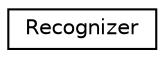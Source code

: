 digraph "Graphical Class Hierarchy"
{
  edge [fontname="Helvetica",fontsize="10",labelfontname="Helvetica",labelfontsize="10"];
  node [fontname="Helvetica",fontsize="10",shape=record];
  rankdir="LR";
  Node1 [label="Recognizer",height=0.2,width=0.4,color="black", fillcolor="white", style="filled",URL="$classRecognizer.html",tooltip="The Recognizer class Получает команду от парсера и строит список после чего расчитывает значение выра..."];
}
